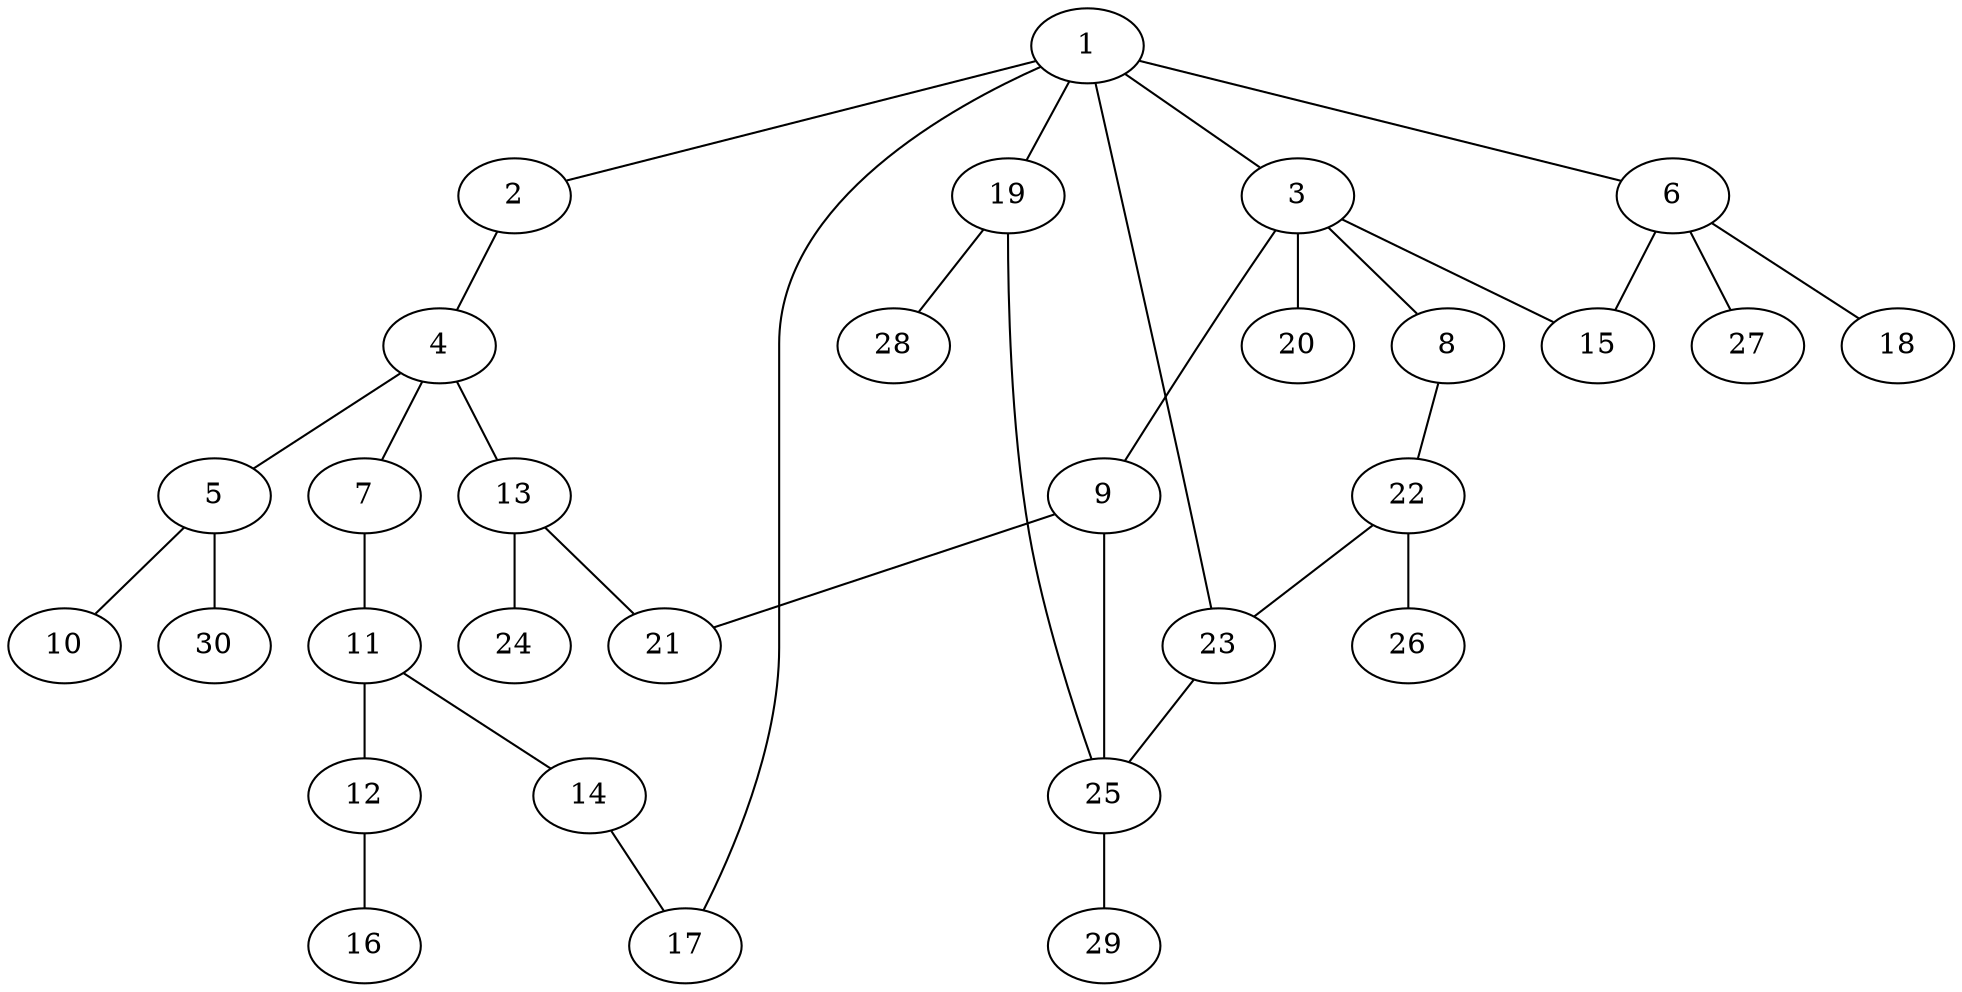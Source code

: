 graph graphname {1--2
1--3
1--6
1--17
1--19
1--23
2--4
3--8
3--9
3--15
3--20
4--5
4--7
4--13
5--10
5--30
6--15
6--18
6--27
7--11
8--22
9--21
9--25
11--12
11--14
12--16
13--21
13--24
14--17
19--25
19--28
22--23
22--26
23--25
25--29
}
